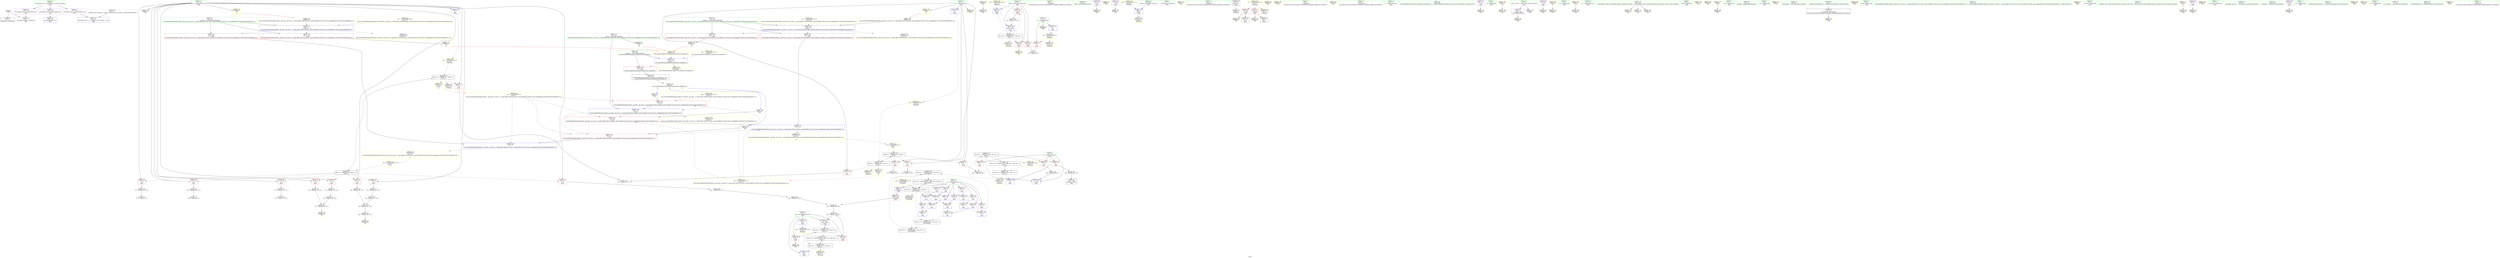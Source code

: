digraph "SVFG" {
	label="SVFG";

	Node0x55e4162d6210 [shape=record,color=grey,label="{NodeID: 0\nNullPtr}"];
	Node0x55e4162d6210 -> Node0x55e4162ef840[style=solid];
	Node0x55e4162d6210 -> Node0x55e4162efff0[style=solid];
	Node0x55e41630b350 [shape=record,color=yellow,style=double,label="{NodeID: 263\nRETMU(8V_2)\npts\{14 \}\nFun[main]}"];
	Node0x55e4162f85a0 [shape=record,color=yellow,style=double,label="{NodeID: 180\nARet(210)\nCS[]}"];
	Node0x55e4162f85a0 -> Node0x55e4162f7360[style=solid];
	Node0x55e4162f0220 [shape=record,color=red,label="{NodeID: 97\n213\<--76\n\<--times\nmain\n}"];
	Node0x55e4162f0220 -> Node0x55e4162fb020[style=solid];
	Node0x55e4162ed8f0 [shape=record,color=green,label="{NodeID: 14\n93\<--1\n\<--dummyObj\nCan only get source location for instruction, argument, global var or function.}"];
	Node0x55e4162f33f0 [shape=record,color=yellow,style=double,label="{NodeID: 194\nFRet(263)\nFun[_ZSt4moveIRiEONSt16remove_referenceIT_E4typeEOS2_]|{<s0>18|<s1>19|<s2>20}}"];
	Node0x55e4162f33f0:s0 -> Node0x55e4162f8a20[style=solid,color=blue];
	Node0x55e4162f33f0:s1 -> Node0x55e4162f8ab0[style=solid,color=blue];
	Node0x55e4162f33f0:s2 -> Node0x55e4162f8b40[style=solid,color=blue];
	Node0x55e4162efdf0 [shape=record,color=blue,label="{NodeID: 111\n274\<--39\nllvm.global_ctors_0\<--\nGlob }"];
	Node0x55e4162ee6f0 [shape=record,color=green,label="{NodeID: 28\n65\<--66\nmain\<--main_field_insensitive\n}"];
	Node0x55e4162fb7a0 [shape=record,color=grey,label="{NodeID: 208\n145 = Binary(142, 144, )\n}"];
	Node0x55e4162fb7a0 -> Node0x55e4162fb4a0[style=solid];
	Node0x55e4162f5a30 [shape=record,color=blue,label="{NodeID: 125\n20\<--9\nans\<--\nmain\n}"];
	Node0x55e4162f5a30 -> Node0x55e416304130[style=dashed];
	Node0x55e4162ef3d0 [shape=record,color=green,label="{NodeID: 42\n230\<--231\n__b.addr\<--__b.addr_field_insensitive\n_ZSt4swapIiENSt9enable_ifIXsr6__and_ISt6__not_ISt15__is_tuple_likeIT_EESt21is_move_constructibleIS3_ESt18is_move_assignableIS3_EEE5valueEvE4typeERS3_SC_\n}"];
	Node0x55e4162ef3d0 -> Node0x55e4162f0560[style=solid];
	Node0x55e4162ef3d0 -> Node0x55e4162f0630[style=solid];
	Node0x55e4162ef3d0 -> Node0x55e4162f5f10[style=solid];
	Node0x55e4162fcca0 [shape=record,color=grey,label="{NodeID: 222\n163 = cmp(162, 93, )\n}"];
	Node0x55e4162f6590 [shape=record,color=yellow,style=double,label="{NodeID: 139\nAPARM(81)\nCS[]}"];
	Node0x55e4162f1010 [shape=record,color=purple,label="{NodeID: 56\n156\<--15\n\<--a\nmain\n}"];
	Node0x55e4162f1010 -> Node0x55e4162f53b0[style=solid];
	Node0x55e416307330 [shape=record,color=black,label="{NodeID: 236\nMR_14V_2 = PHI(MR_14V_3, MR_14V_1, )\npts\{73 \}\n}"];
	Node0x55e416307330 -> Node0x55e4162f5b00[style=dashed];
	Node0x55e416307330 -> Node0x55e416303730[style=dashed];
	Node0x55e416307330 -> Node0x55e41630b5f0[style=dashed];
	Node0x55e4162f70f0 [shape=record,color=yellow,style=double,label="{NodeID: 153\nAPARM(7)\nCS[]}"];
	Node0x55e4162f1b70 [shape=record,color=purple,label="{NodeID: 70\n117\<--36\n\<--.str.5\nmain\n}"];
	Node0x55e4162f1b70 -> Node0x55e4162f7c50[style=solid];
	Node0x55e416309d20 [shape=record,color=yellow,style=double,label="{NodeID: 250\n12V_1 = ENCHI(MR_12V_0)\npts\{69 \}\nFun[main]}"];
	Node0x55e416309d20 -> Node0x55e4162f5140[style=dashed];
	Node0x55e4162f7c50 [shape=record,color=yellow,style=double,label="{NodeID: 167\nAPARM(117)\nCS[]}"];
	Node0x55e4162f2760 [shape=record,color=red,label="{NodeID: 84\n150\<--13\n\<--m\nmain\n}"];
	Node0x55e4162f2760 -> Node0x55e4162fc0a0[style=solid];
	Node0x55e4162d7de0 [shape=record,color=green,label="{NodeID: 1\n7\<--1\n__dso_handle\<--dummyObj\nGlob }"];
	Node0x55e41630b430 [shape=record,color=yellow,style=double,label="{NodeID: 264\nRETMU(10V_2)\npts\{21 \}\nFun[main]}"];
	Node0x55e4162f8630 [shape=record,color=yellow,style=double,label="{NodeID: 181\nARet(211)\nCS[]}"];
	Node0x55e4162f02f0 [shape=record,color=red,label="{NodeID: 98\n199\<--198\n\<--arrayidx\nmain\n}"];
	Node0x55e4162f02f0 -> Node0x55e4162f3b90[style=solid];
	Node0x55e4162ed9f0 [shape=record,color=green,label="{NodeID: 15\n124\<--1\n\<--dummyObj\nCan only get source location for instruction, argument, global var or function.}"];
	Node0x55e4162f3950 [shape=record,color=yellow,style=double,label="{NodeID: 195\nFRet(67)\nFun[main]}"];
	Node0x55e4162efef0 [shape=record,color=blue,label="{NodeID: 112\n275\<--40\nllvm.global_ctors_1\<--_GLOBAL__sub_I_t3cmax_1_1.cpp\nGlob }"];
	Node0x55e4162ee7f0 [shape=record,color=green,label="{NodeID: 29\n68\<--69\nretval\<--retval_field_insensitive\nmain\n}"];
	Node0x55e4162ee7f0 -> Node0x55e4162f5140[style=solid];
	Node0x55e4162fb920 [shape=record,color=grey,label="{NodeID: 209\n142 = Binary(141, 126, )\n}"];
	Node0x55e4162fb920 -> Node0x55e4162fb7a0[style=solid];
	Node0x55e4162f5b00 [shape=record,color=blue,label="{NodeID: 126\n72\<--9\nj\<--\nmain\n}"];
	Node0x55e4162f5b00 -> Node0x55e416304630[style=dashed];
	Node0x55e4162ef4a0 [shape=record,color=green,label="{NodeID: 43\n232\<--233\n__tmp\<--__tmp_field_insensitive\n_ZSt4swapIiENSt9enable_ifIXsr6__and_ISt6__not_ISt15__is_tuple_likeIT_EESt21is_move_constructibleIS3_ESt18is_move_assignableIS3_EEE5valueEvE4typeERS3_SC_\n}"];
	Node0x55e4162ef4a0 -> Node0x55e4162f5fe0[style=solid];
	Node0x55e4162ef4a0 -> Node0x55e4162f8200[style=solid];
	Node0x55e416303230 [shape=record,color=black,label="{NodeID: 223\nMR_10V_3 = PHI(MR_10V_5, MR_10V_2, MR_10V_2, )\npts\{21 \}\n}"];
	Node0x55e416303230 -> Node0x55e416306e30[style=dashed];
	Node0x55e4162f6660 [shape=record,color=yellow,style=double,label="{NodeID: 140\nAPARM(79)\nCS[]}"];
	Node0x55e4162f10e0 [shape=record,color=purple,label="{NodeID: 57\n158\<--15\n\<--a\nmain\n}"];
	Node0x55e4162f10e0 -> Node0x55e4162f5480[style=solid];
	Node0x55e416307830 [shape=record,color=black,label="{NodeID: 237\nMR_16V_3 = PHI(MR_16V_4, MR_16V_2, )\npts\{77 \}\n}"];
	Node0x55e416307830 -> Node0x55e4162f3050[style=dashed];
	Node0x55e416307830 -> Node0x55e4162f0150[style=dashed];
	Node0x55e416307830 -> Node0x55e4162f0220[style=dashed];
	Node0x55e416307830 -> Node0x55e4162f5d70[style=dashed];
	Node0x55e416307830 -> Node0x55e41630b6d0[style=dashed];
	Node0x55e4162f71c0 [shape=record,color=yellow,style=double,label="{NodeID: 154\nAPARM(33)\nCS[]}"];
	Node0x55e4162f1c40 [shape=record,color=purple,label="{NodeID: 71\n274\<--38\nllvm.global_ctors_0\<--llvm.global_ctors\nGlob }"];
	Node0x55e4162f1c40 -> Node0x55e4162efdf0[style=solid];
	Node0x55e416309e00 [shape=record,color=yellow,style=double,label="{NodeID: 251\n14V_1 = ENCHI(MR_14V_0)\npts\{73 \}\nFun[main]}"];
	Node0x55e416309e00 -> Node0x55e416307330[style=dashed];
	Node0x55e4162f7d20 [shape=record,color=yellow,style=double,label="{NodeID: 168\nAPARM(33)\nCS[]}"];
	Node0x55e4162f2830 [shape=record,color=red,label="{NodeID: 85\n161\<--13\n\<--m\nmain\n}"];
	Node0x55e4162f2830 -> Node0x55e4162fbf20[style=solid];
	Node0x55e4162d67e0 [shape=record,color=green,label="{NodeID: 2\n9\<--1\n\<--dummyObj\nCan only get source location for instruction, argument, global var or function.}"];
	Node0x55e41630b510 [shape=record,color=yellow,style=double,label="{NodeID: 265\nRETMU(12V_2)\npts\{69 \}\nFun[main]}"];
	Node0x55e4162f86c0 [shape=record,color=yellow,style=double,label="{NodeID: 182\nARet(100)\nCS[]}"];
	Node0x55e4162f03c0 [shape=record,color=red,label="{NodeID: 99\n236\<--228\n\<--__a.addr\n_ZSt4swapIiENSt9enable_ifIXsr6__and_ISt6__not_ISt15__is_tuple_likeIT_EESt21is_move_constructibleIS3_ESt18is_move_assignableIS3_EEE5valueEvE4typeERS3_SC_\n}"];
	Node0x55e4162f03c0 -> Node0x55e4162f8060[style=solid];
	Node0x55e4162edaf0 [shape=record,color=green,label="{NodeID: 16\n126\<--1\n\<--dummyObj\nCan only get source location for instruction, argument, global var or function.}"];
	Node0x55e4162f3a10 [shape=record,color=grey,label="{NodeID: 196\n202 = Binary(201, 200, )\n}"];
	Node0x55e4162f3a10 -> Node0x55e4162f5bd0[style=solid];
	Node0x55e4162efff0 [shape=record,color=blue, style = dotted,label="{NodeID: 113\n276\<--3\nllvm.global_ctors_2\<--dummyVal\nGlob }"];
	Node0x55e4162ee8c0 [shape=record,color=green,label="{NodeID: 30\n70\<--71\ni\<--i_field_insensitive\nmain\n}"];
	Node0x55e4162fbaa0 [shape=record,color=grey,label="{NodeID: 210\n125 = Binary(123, 126, )\n}"];
	Node0x55e4162fbaa0 -> Node0x55e4162fad20[style=solid];
	Node0x55e4162f5bd0 [shape=record,color=blue,label="{NodeID: 127\n20\<--202\nans\<--add44\nmain\n}"];
	Node0x55e4162f5bd0 -> Node0x55e416304130[style=dashed];
	Node0x55e4162ef570 [shape=record,color=green,label="{NodeID: 44\n238\<--239\n_ZSt4moveIRiEONSt16remove_referenceIT_E4typeEOS2_\<--_ZSt4moveIRiEONSt16remove_referenceIT_E4typeEOS2__field_insensitive\n}"];
	Node0x55e416303730 [shape=record,color=black,label="{NodeID: 224\nMR_14V_3 = PHI(MR_14V_5, MR_14V_2, MR_14V_2, )\npts\{73 \}\n}"];
	Node0x55e416303730 -> Node0x55e416307330[style=dashed];
	Node0x55e4162f6730 [shape=record,color=yellow,style=double,label="{NodeID: 141\nAPARM(86)\nCS[]}"];
	Node0x55e4162f11b0 [shape=record,color=purple,label="{NodeID: 58\n165\<--15\n\<--a\nmain\n}"];
	Node0x55e4162f11b0 -> Node0x55e4162f5550[style=solid];
	Node0x55e416307d30 [shape=record,color=black,label="{NodeID: 238\nMR_18V_2 = PHI(MR_18V_3, MR_18V_1, )\npts\{190000 \}\n}"];
	Node0x55e416307d30 -> Node0x55e4162f52e0[style=dashed];
	Node0x55e416307d30 -> Node0x55e4162f5550[style=dashed];
	Node0x55e416307d30 -> Node0x55e4162f57c0[style=dashed];
	Node0x55e416307d30 -> Node0x55e416303c30[style=dashed];
	Node0x55e416307d30 -> Node0x55e416305f30[style=dashed];
	Node0x55e416307d30 -> Node0x55e41630b7b0[style=dashed];
	Node0x55e4162f7290 [shape=record,color=yellow,style=double,label="{NodeID: 155\nAPARM(209)\nCS[]}"];
	Node0x55e4162f1d40 [shape=record,color=purple,label="{NodeID: 72\n275\<--38\nllvm.global_ctors_1\<--llvm.global_ctors\nGlob }"];
	Node0x55e4162f1d40 -> Node0x55e4162efef0[style=solid];
	Node0x55e416309ee0 [shape=record,color=yellow,style=double,label="{NodeID: 252\n16V_1 = ENCHI(MR_16V_0)\npts\{77 \}\nFun[main]}"];
	Node0x55e416309ee0 -> Node0x55e4162f5210[style=dashed];
	Node0x55e4162f7df0 [shape=record,color=yellow,style=double,label="{NodeID: 169\nAPARM(129)\nCS[]}"];
	Node0x55e4162f2900 [shape=record,color=red,label="{NodeID: 86\n172\<--13\n\<--m\nmain\n}"];
	Node0x55e4162f2900 -> Node0x55e4162fb620[style=solid];
	Node0x55e4162eca10 [shape=record,color=green,label="{NodeID: 3\n22\<--1\n.str\<--dummyObj\nGlob }"];
	Node0x55e41630b5f0 [shape=record,color=yellow,style=double,label="{NodeID: 266\nRETMU(14V_2)\npts\{73 \}\nFun[main]}"];
	Node0x55e4162f8750 [shape=record,color=yellow,style=double,label="{NodeID: 183\nARet(110)\nCS[]}"];
	Node0x55e4162f8750 -> Node0x55e4162f79e0[style=solid];
	Node0x55e4162f0490 [shape=record,color=red,label="{NodeID: 100\n245\<--228\n\<--__a.addr\n_ZSt4swapIiENSt9enable_ifIXsr6__and_ISt6__not_ISt15__is_tuple_likeIT_EESt21is_move_constructibleIS3_ESt18is_move_assignableIS3_EEE5valueEvE4typeERS3_SC_\n}"];
	Node0x55e4162f0490 -> Node0x55e4162f60b0[style=solid];
	Node0x55e4162edbf0 [shape=record,color=green,label="{NodeID: 17\n4\<--6\n_ZStL8__ioinit\<--_ZStL8__ioinit_field_insensitive\nGlob }"];
	Node0x55e4162edbf0 -> Node0x55e4162f0e70[style=solid];
	Node0x55e4162edbf0 -> Node0x55e4162f6e80[style=solid];
	Node0x55e4162f3b90 [shape=record,color=grey,label="{NodeID: 197\n200 = Binary(194, 199, )\n}"];
	Node0x55e4162f3b90 -> Node0x55e4162f3a10[style=solid];
	Node0x55e4162f5140 [shape=record,color=blue,label="{NodeID: 114\n68\<--9\nretval\<--\nmain\n}"];
	Node0x55e4162f5140 -> Node0x55e41630b510[style=dashed];
	Node0x55e4162ee990 [shape=record,color=green,label="{NodeID: 31\n72\<--73\nj\<--j_field_insensitive\nmain\n}"];
	Node0x55e4162ee990 -> Node0x55e4162f2de0[style=solid];
	Node0x55e4162ee990 -> Node0x55e4162f2eb0[style=solid];
	Node0x55e4162ee990 -> Node0x55e4162f2f80[style=solid];
	Node0x55e4162ee990 -> Node0x55e4162f5b00[style=solid];
	Node0x55e4162ee990 -> Node0x55e4162f5ca0[style=solid];
	Node0x55e4162fbc20 [shape=record,color=grey,label="{NodeID: 211\n123 = Binary(122, 124, )\n}"];
	Node0x55e4162fbc20 -> Node0x55e4162fbaa0[style=solid];
	Node0x55e4162f5ca0 [shape=record,color=blue,label="{NodeID: 128\n72\<--206\nj\<--inc\nmain\n}"];
	Node0x55e4162f5ca0 -> Node0x55e416304630[style=dashed];
	Node0x55e4162ef670 [shape=record,color=green,label="{NodeID: 45\n265\<--266\n__t.addr\<--__t.addr_field_insensitive\n_ZSt4moveIRiEONSt16remove_referenceIT_E4typeEOS2_\n}"];
	Node0x55e4162ef670 -> Node0x55e4162ef950[style=solid];
	Node0x55e4162ef670 -> Node0x55e4162f6250[style=solid];
	Node0x55e416303c30 [shape=record,color=black,label="{NodeID: 225\nMR_18V_3 = PHI(MR_18V_7, MR_18V_2, MR_18V_2, )\npts\{190000 \}\n}"];
	Node0x55e416303c30 -> Node0x55e416307d30[style=dashed];
	Node0x55e4162f6800 [shape=record,color=yellow,style=double,label="{NodeID: 142\nAPARM(87)\nCS[]}"];
	Node0x55e4162f1280 [shape=record,color=purple,label="{NodeID: 59\n167\<--15\n\<--a\nmain\n}"];
	Node0x55e4162f1280 -> Node0x55e4162f5620[style=solid];
	Node0x55e41610a5c0 [shape=record,color=yellow,style=double,label="{NodeID: 239\n6V_1 = ENCHI(MR_6V_0)\npts\{12 \}\nFun[_ZSt4swapIiENSt9enable_ifIXsr6__and_ISt6__not_ISt15__is_tuple_likeIT_EESt21is_move_constructibleIS3_ESt18is_move_assignableIS3_EEE5valueEvE4typeERS3_SC_]}"];
	Node0x55e41610a5c0 -> Node0x55e4162f0700[style=dashed];
	Node0x55e41610a5c0 -> Node0x55e4162f07d0[style=dashed];
	Node0x55e41610a5c0 -> Node0x55e4162f60b0[style=dashed];
	Node0x55e4162f7360 [shape=record,color=yellow,style=double,label="{NodeID: 156\nAPARM(210)\nCS[]}"];
	Node0x55e4162f1e40 [shape=record,color=purple,label="{NodeID: 73\n276\<--38\nllvm.global_ctors_2\<--llvm.global_ctors\nGlob }"];
	Node0x55e4162f1e40 -> Node0x55e4162efff0[style=solid];
	Node0x55e416309fc0 [shape=record,color=yellow,style=double,label="{NodeID: 253\n18V_1 = ENCHI(MR_18V_0)\npts\{190000 \}\nFun[main]}"];
	Node0x55e416309fc0 -> Node0x55e416307d30[style=dashed];
	Node0x55e4162f7ec0 [shape=record,color=yellow,style=double,label="{NodeID: 170\nAPARM(130)\nCS[]}"];
	Node0x55e4162f29d0 [shape=record,color=red,label="{NodeID: 87\n192\<--13\n\<--m\nmain\n}"];
	Node0x55e4162f29d0 -> Node0x55e4162f4010[style=solid];
	Node0x55e4162ecaa0 [shape=record,color=green,label="{NodeID: 4\n24\<--1\n.str.1\<--dummyObj\nGlob }"];
	Node0x55e41630b6d0 [shape=record,color=yellow,style=double,label="{NodeID: 267\nRETMU(16V_3)\npts\{77 \}\nFun[main]}"];
	Node0x55e4162f87e0 [shape=record,color=yellow,style=double,label="{NodeID: 184\nARet(114)\nCS[]}"];
	Node0x55e4162f87e0 -> Node0x55e4162f7b80[style=solid];
	Node0x55e4162f0560 [shape=record,color=red,label="{NodeID: 101\n242\<--230\n\<--__b.addr\n_ZSt4swapIiENSt9enable_ifIXsr6__and_ISt6__not_ISt15__is_tuple_likeIT_EESt21is_move_constructibleIS3_ESt18is_move_assignableIS3_EEE5valueEvE4typeERS3_SC_\n}"];
	Node0x55e4162f0560 -> Node0x55e4162f8130[style=solid];
	Node0x55e4162edcf0 [shape=record,color=green,label="{NodeID: 18\n8\<--10\nt\<--t_field_insensitive\nGlob }"];
	Node0x55e4162edcf0 -> Node0x55e4162f1f40[style=solid];
	Node0x55e4162edcf0 -> Node0x55e4162efa20[style=solid];
	Node0x55e4162edcf0 -> Node0x55e4162f63f0[style=solid];
	Node0x55e4162f3d10 [shape=record,color=grey,label="{NodeID: 198\n206 = Binary(205, 93, )\n}"];
	Node0x55e4162f3d10 -> Node0x55e4162f5ca0[style=solid];
	Node0x55e4162f5210 [shape=record,color=blue,label="{NodeID: 115\n76\<--93\ntimes\<--\nmain\n}"];
	Node0x55e4162f5210 -> Node0x55e416307830[style=dashed];
	Node0x55e4162eea60 [shape=record,color=green,label="{NodeID: 32\n74\<--75\nk\<--k_field_insensitive\nmain\n}"];
	Node0x55e4162fbda0 [shape=record,color=grey,label="{NodeID: 212\n141 = Binary(140, 124, )\n}"];
	Node0x55e4162fbda0 -> Node0x55e4162fb920[style=solid];
	Node0x55e4162f5d70 [shape=record,color=blue,label="{NodeID: 129\n76\<--214\ntimes\<--inc48\nmain\n}"];
	Node0x55e4162f5d70 -> Node0x55e416307830[style=dashed];
	Node0x55e4162ef740 [shape=record,color=green,label="{NodeID: 46\n40\<--270\n_GLOBAL__sub_I_t3cmax_1_1.cpp\<--_GLOBAL__sub_I_t3cmax_1_1.cpp_field_insensitive\n}"];
	Node0x55e4162ef740 -> Node0x55e4162efef0[style=solid];
	Node0x55e416304130 [shape=record,color=black,label="{NodeID: 226\nMR_10V_5 = PHI(MR_10V_6, MR_10V_4, )\npts\{21 \}\n}"];
	Node0x55e416304130 -> Node0x55e4162f2aa0[style=dashed];
	Node0x55e416304130 -> Node0x55e4162f2b70[style=dashed];
	Node0x55e416304130 -> Node0x55e4162f5bd0[style=dashed];
	Node0x55e416304130 -> Node0x55e416303230[style=dashed];
	Node0x55e4162f68d0 [shape=record,color=yellow,style=double,label="{NodeID: 143\nAPARM(85)\nCS[]}"];
	Node0x55e4162f1350 [shape=record,color=purple,label="{NodeID: 60\n169\<--15\n\<--a\nmain\n}"];
	Node0x55e4162f1350 -> Node0x55e4162f56f0[style=solid];
	Node0x55e4161957a0 [shape=record,color=yellow,style=double,label="{NodeID: 240\n8V_1 = ENCHI(MR_8V_0)\npts\{14 \}\nFun[_ZSt4swapIiENSt9enable_ifIXsr6__and_ISt6__not_ISt15__is_tuple_likeIT_EESt21is_move_constructibleIS3_ESt18is_move_assignableIS3_EEE5valueEvE4typeERS3_SC_]}"];
	Node0x55e4161957a0 -> Node0x55e4162f0700[style=dashed];
	Node0x55e4161957a0 -> Node0x55e4162f07d0[style=dashed];
	Node0x55e4161957a0 -> Node0x55e4162f08a0[style=dashed];
	Node0x55e4161957a0 -> Node0x55e4162f6180[style=dashed];
	Node0x55e4162f7430 [shape=record,color=yellow,style=double,label="{NodeID: 157\nAPARM(132)\nCS[]}"];
	Node0x55e4162f1f40 [shape=record,color=red,label="{NodeID: 74\n96\<--8\n\<--t\nmain\n}"];
	Node0x55e4162f1f40 -> Node0x55e4162fc520[style=solid];
	Node0x55e41630a0a0 [shape=record,color=yellow,style=double,label="{NodeID: 254\nRETMU(6V_2)\npts\{12 \}\nFun[_ZSt4swapIiENSt9enable_ifIXsr6__and_ISt6__not_ISt15__is_tuple_likeIT_EESt21is_move_constructibleIS3_ESt18is_move_assignableIS3_EEE5valueEvE4typeERS3_SC_]|{<s0>8}}"];
	Node0x55e41630a0a0:s0 -> Node0x55e41630bad0[style=dashed,color=blue];
	Node0x55e4162f7f90 [shape=record,color=yellow,style=double,label="{NodeID: 171\nAPARM(132)\nCS[]}"];
	Node0x55e4162f2aa0 [shape=record,color=red,label="{NodeID: 88\n201\<--20\n\<--ans\nmain\n}"];
	Node0x55e4162f2aa0 -> Node0x55e4162f3a10[style=solid];
	Node0x55e4162ed300 [shape=record,color=green,label="{NodeID: 5\n26\<--1\nstdin\<--dummyObj\nGlob }"];
	Node0x55e41630b7b0 [shape=record,color=yellow,style=double,label="{NodeID: 268\nRETMU(18V_2)\npts\{190000 \}\nFun[main]}"];
	Node0x55e4162f8870 [shape=record,color=yellow,style=double,label="{NodeID: 185\nARet(118)\nCS[]}"];
	Node0x55e4162f0630 [shape=record,color=red,label="{NodeID: 102\n249\<--230\n\<--__b.addr\n_ZSt4swapIiENSt9enable_ifIXsr6__and_ISt6__not_ISt15__is_tuple_likeIT_EESt21is_move_constructibleIS3_ESt18is_move_assignableIS3_EEE5valueEvE4typeERS3_SC_\n}"];
	Node0x55e4162f0630 -> Node0x55e4162f6180[style=solid];
	Node0x55e4162eddf0 [shape=record,color=green,label="{NodeID: 19\n11\<--12\nn\<--n_field_insensitive\nGlob }"];
	Node0x55e4162eddf0 -> Node0x55e4162f2010[style=solid];
	Node0x55e4162eddf0 -> Node0x55e4162f20e0[style=solid];
	Node0x55e4162eddf0 -> Node0x55e4162f21b0[style=solid];
	Node0x55e4162eddf0 -> Node0x55e4162f2280[style=solid];
	Node0x55e4162eddf0 -> Node0x55e4162efaf0[style=solid];
	Node0x55e4162eddf0 -> Node0x55e4162f6a70[style=solid];
	Node0x55e4162eddf0 -> Node0x55e4162f76a0[style=solid];
	Node0x55e4162f3e90 [shape=record,color=grey,label="{NodeID: 199\n194 = Binary(193, 126, )\n}"];
	Node0x55e4162f3e90 -> Node0x55e4162f3b90[style=solid];
	Node0x55e4162f52e0 [shape=record,color=blue,label="{NodeID: 116\n154\<--9\n\<--\nmain\n}"];
	Node0x55e4162f52e0 -> Node0x55e4162f53b0[style=dashed];
	Node0x55e4162eeb30 [shape=record,color=green,label="{NodeID: 33\n76\<--77\ntimes\<--times_field_insensitive\nmain\n}"];
	Node0x55e4162eeb30 -> Node0x55e4162f3050[style=solid];
	Node0x55e4162eeb30 -> Node0x55e4162f0150[style=solid];
	Node0x55e4162eeb30 -> Node0x55e4162f0220[style=solid];
	Node0x55e4162eeb30 -> Node0x55e4162f5210[style=solid];
	Node0x55e4162eeb30 -> Node0x55e4162f5d70[style=solid];
	Node0x55e4162fbf20 [shape=record,color=grey,label="{NodeID: 213\n162 = Binary(161, 124, )\n}"];
	Node0x55e4162fbf20 -> Node0x55e4162fcca0[style=solid];
	Node0x55e4162f5e40 [shape=record,color=blue,label="{NodeID: 130\n228\<--226\n__a.addr\<--__a\n_ZSt4swapIiENSt9enable_ifIXsr6__and_ISt6__not_ISt15__is_tuple_likeIT_EESt21is_move_constructibleIS3_ESt18is_move_assignableIS3_EEE5valueEvE4typeERS3_SC_\n}"];
	Node0x55e4162f5e40 -> Node0x55e4162f03c0[style=dashed];
	Node0x55e4162f5e40 -> Node0x55e4162f0490[style=dashed];
	Node0x55e4162f5e40 -> Node0x55e41630aca0[style=dashed];
	Node0x55e4162ef840 [shape=record,color=black,label="{NodeID: 47\n2\<--3\ndummyVal\<--dummyVal\n}"];
	Node0x55e416304630 [shape=record,color=black,label="{NodeID: 227\nMR_14V_5 = PHI(MR_14V_6, MR_14V_4, )\npts\{73 \}\n}"];
	Node0x55e416304630 -> Node0x55e4162f2de0[style=dashed];
	Node0x55e416304630 -> Node0x55e4162f2eb0[style=dashed];
	Node0x55e416304630 -> Node0x55e4162f2f80[style=dashed];
	Node0x55e416304630 -> Node0x55e4162f5ca0[style=dashed];
	Node0x55e416304630 -> Node0x55e416303730[style=dashed];
	Node0x55e4162f69a0 [shape=record,color=yellow,style=double,label="{NodeID: 144\nAPARM(32)\nCS[]}"];
	Node0x55e4162f1420 [shape=record,color=purple,label="{NodeID: 61\n176\<--15\n\<--a\nmain\n}"];
	Node0x55e4162f1420 -> Node0x55e4162f57c0[style=solid];
	Node0x55e416308cd0 [shape=record,color=yellow,style=double,label="{NodeID: 241\n22V_1 = ENCHI(MR_22V_0)\npts\{229 \}\nFun[_ZSt4swapIiENSt9enable_ifIXsr6__and_ISt6__not_ISt15__is_tuple_likeIT_EESt21is_move_constructibleIS3_ESt18is_move_assignableIS3_EEE5valueEvE4typeERS3_SC_]}"];
	Node0x55e416308cd0 -> Node0x55e4162f5e40[style=dashed];
	Node0x55e4162f7500 [shape=record,color=yellow,style=double,label="{NodeID: 158\nAPARM(99)\nCS[]}"];
	Node0x55e4162f2010 [shape=record,color=red,label="{NodeID: 75\n101\<--11\n\<--n\nmain\n}"];
	Node0x55e4162f2010 -> Node0x55e4162fc6a0[style=solid];
	Node0x55e41630abc0 [shape=record,color=yellow,style=double,label="{NodeID: 255\nRETMU(8V_2)\npts\{14 \}\nFun[_ZSt4swapIiENSt9enable_ifIXsr6__and_ISt6__not_ISt15__is_tuple_likeIT_EESt21is_move_constructibleIS3_ESt18is_move_assignableIS3_EEE5valueEvE4typeERS3_SC_]|{<s0>8}}"];
	Node0x55e41630abc0:s0 -> Node0x55e41630bc30[style=dashed,color=blue];
	Node0x55e4162f8060 [shape=record,color=yellow,style=double,label="{NodeID: 172\nAPARM(236)\nCS[]|{<s0>18}}"];
	Node0x55e4162f8060:s0 -> Node0x55e4162f32a0[style=solid,color=red];
	Node0x55e4162f2b70 [shape=record,color=red,label="{NodeID: 89\n209\<--20\n\<--ans\nmain\n}"];
	Node0x55e4162f2b70 -> Node0x55e4162f7290[style=solid];
	Node0x55e4162ed390 [shape=record,color=green,label="{NodeID: 6\n27\<--1\n.str.2\<--dummyObj\nGlob }"];
	Node0x55e41630b890 [shape=record,color=yellow,style=double,label="{NodeID: 269\nCSMU(6V_2)\npts\{12 \}\nCS[]|{<s0>8}}"];
	Node0x55e41630b890:s0 -> Node0x55e41610a5c0[style=dashed,color=red];
	Node0x55e4162f8900 [shape=record,color=yellow,style=double,label="{NodeID: 186\nARet(130)\nCS[]}"];
	Node0x55e4162f8900 -> Node0x55e4162f7ec0[style=solid];
	Node0x55e4162f0700 [shape=record,color=red,label="{NodeID: 103\n240\<--237\n\<--call\n_ZSt4swapIiENSt9enable_ifIXsr6__and_ISt6__not_ISt15__is_tuple_likeIT_EESt21is_move_constructibleIS3_ESt18is_move_assignableIS3_EEE5valueEvE4typeERS3_SC_\n}"];
	Node0x55e4162f0700 -> Node0x55e4162f5fe0[style=solid];
	Node0x55e4162edef0 [shape=record,color=green,label="{NodeID: 20\n13\<--14\nm\<--m_field_insensitive\nGlob }"];
	Node0x55e4162edef0 -> Node0x55e4162f2350[style=solid];
	Node0x55e4162edef0 -> Node0x55e4162f2420[style=solid];
	Node0x55e4162edef0 -> Node0x55e4162f24f0[style=solid];
	Node0x55e4162edef0 -> Node0x55e4162f25c0[style=solid];
	Node0x55e4162edef0 -> Node0x55e4162f2690[style=solid];
	Node0x55e4162edef0 -> Node0x55e4162f2760[style=solid];
	Node0x55e4162edef0 -> Node0x55e4162f2830[style=solid];
	Node0x55e4162edef0 -> Node0x55e4162f2900[style=solid];
	Node0x55e4162edef0 -> Node0x55e4162f29d0[style=solid];
	Node0x55e4162edef0 -> Node0x55e4162efbf0[style=solid];
	Node0x55e4162edef0 -> Node0x55e4162f75d0[style=solid];
	Node0x55e4162edef0 -> Node0x55e4162f7770[style=solid];
	Node0x55e4162f4010 [shape=record,color=grey,label="{NodeID: 200\n193 = Binary(192, 124, )\n}"];
	Node0x55e4162f4010 -> Node0x55e4162f3e90[style=solid];
	Node0x55e4162f53b0 [shape=record,color=blue,label="{NodeID: 117\n156\<--9\n\<--\nmain\n}"];
	Node0x55e4162f53b0 -> Node0x55e4162f5480[style=dashed];
	Node0x55e4162eec00 [shape=record,color=green,label="{NodeID: 34\n83\<--84\nfreopen\<--freopen_field_insensitive\n}"];
	Node0x55e4162fc0a0 [shape=record,color=grey,label="{NodeID: 214\n151 = Binary(150, 124, )\n}"];
	Node0x55e4162fc0a0 -> Node0x55e4162fcb20[style=solid];
	Node0x55e4162f5f10 [shape=record,color=blue,label="{NodeID: 131\n230\<--227\n__b.addr\<--__b\n_ZSt4swapIiENSt9enable_ifIXsr6__and_ISt6__not_ISt15__is_tuple_likeIT_EESt21is_move_constructibleIS3_ESt18is_move_assignableIS3_EEE5valueEvE4typeERS3_SC_\n}"];
	Node0x55e4162f5f10 -> Node0x55e4162f0560[style=dashed];
	Node0x55e4162f5f10 -> Node0x55e4162f0630[style=dashed];
	Node0x55e4162f5f10 -> Node0x55e41630adb0[style=dashed];
	Node0x55e4162f0960 [shape=record,color=black,label="{NodeID: 48\n67\<--9\nmain_ret\<--\nmain\n}"];
	Node0x55e4162f0960 -> Node0x55e4162f3950[style=solid];
	Node0x55e416304b30 [shape=record,color=black,label="{NodeID: 228\nMR_18V_7 = PHI(MR_18V_11, MR_18V_6, )\npts\{190000 \}\n}"];
	Node0x55e416304b30 -> Node0x55e4162f02f0[style=dashed];
	Node0x55e416304b30 -> Node0x55e416303c30[style=dashed];
	Node0x55e4162f6a70 [shape=record,color=yellow,style=double,label="{NodeID: 145\nAPARM(11)\nCS[]}"];
	Node0x55e4162f14f0 [shape=record,color=purple,label="{NodeID: 62\n178\<--15\n\<--a\nmain\n}"];
	Node0x55e4162f14f0 -> Node0x55e4162f5890[style=solid];
	Node0x55e416308db0 [shape=record,color=yellow,style=double,label="{NodeID: 242\n24V_1 = ENCHI(MR_24V_0)\npts\{231 \}\nFun[_ZSt4swapIiENSt9enable_ifIXsr6__and_ISt6__not_ISt15__is_tuple_likeIT_EESt21is_move_constructibleIS3_ESt18is_move_assignableIS3_EEE5valueEvE4typeERS3_SC_]}"];
	Node0x55e416308db0 -> Node0x55e4162f5f10[style=dashed];
	Node0x55e4162f75d0 [shape=record,color=yellow,style=double,label="{NodeID: 159\nAPARM(13)\nCS[]}"];
	Node0x55e4162f20e0 [shape=record,color=red,label="{NodeID: 76\n119\<--11\n\<--n\nmain\n}"];
	Node0x55e4162f20e0 -> Node0x55e4162fc220[style=solid];
	Node0x55e41630aca0 [shape=record,color=yellow,style=double,label="{NodeID: 256\nRETMU(22V_2)\npts\{229 \}\nFun[_ZSt4swapIiENSt9enable_ifIXsr6__and_ISt6__not_ISt15__is_tuple_likeIT_EESt21is_move_constructibleIS3_ESt18is_move_assignableIS3_EEE5valueEvE4typeERS3_SC_]}"];
	Node0x55e4162f8130 [shape=record,color=yellow,style=double,label="{NodeID: 173\nAPARM(242)\nCS[]|{<s0>19}}"];
	Node0x55e4162f8130:s0 -> Node0x55e4162f32a0[style=solid,color=red];
	Node0x55e4162f2c40 [shape=record,color=red,label="{NodeID: 90\n79\<--26\n\<--stdin\nmain\n}"];
	Node0x55e4162f2c40 -> Node0x55e4162f0b30[style=solid];
	Node0x55e4162f2c40 -> Node0x55e4162f6660[style=solid];
	Node0x55e4162ed420 [shape=record,color=green,label="{NodeID: 7\n29\<--1\n.str.3\<--dummyObj\nGlob }"];
	Node0x55e41630b9f0 [shape=record,color=yellow,style=double,label="{NodeID: 270\nCSMU(8V_2)\npts\{14 \}\nCS[]|{<s0>8}}"];
	Node0x55e41630b9f0:s0 -> Node0x55e4161957a0[style=dashed,color=red];
	Node0x55e4162f8990 [shape=record,color=yellow,style=double,label="{NodeID: 187\nARet(131)\nCS[]}"];
	Node0x55e4162f07d0 [shape=record,color=red,label="{NodeID: 104\n244\<--243\n\<--call1\n_ZSt4swapIiENSt9enable_ifIXsr6__and_ISt6__not_ISt15__is_tuple_likeIT_EESt21is_move_constructibleIS3_ESt18is_move_assignableIS3_EEE5valueEvE4typeERS3_SC_\n}"];
	Node0x55e4162f07d0 -> Node0x55e4162f60b0[style=solid];
	Node0x55e4162edff0 [shape=record,color=green,label="{NodeID: 21\n15\<--19\na\<--a_field_insensitive\nGlob }"];
	Node0x55e4162edff0 -> Node0x55e4162f0f40[style=solid];
	Node0x55e4162edff0 -> Node0x55e4162f1010[style=solid];
	Node0x55e4162edff0 -> Node0x55e4162f10e0[style=solid];
	Node0x55e4162edff0 -> Node0x55e4162f11b0[style=solid];
	Node0x55e4162edff0 -> Node0x55e4162f1280[style=solid];
	Node0x55e4162edff0 -> Node0x55e4162f1350[style=solid];
	Node0x55e4162edff0 -> Node0x55e4162f1420[style=solid];
	Node0x55e4162edff0 -> Node0x55e4162f14f0[style=solid];
	Node0x55e4162edff0 -> Node0x55e4162f15c0[style=solid];
	Node0x55e4162edff0 -> Node0x55e4162f1690[style=solid];
	Node0x55e4162fad20 [shape=record,color=grey,label="{NodeID: 201\n129 = Binary(125, 128, )\n}"];
	Node0x55e4162fad20 -> Node0x55e4162f7df0[style=solid];
	Node0x55e4162f5480 [shape=record,color=blue,label="{NodeID: 118\n158\<--9\n\<--\nmain\n}"];
	Node0x55e4162f5480 -> Node0x55e416304b30[style=dashed];
	Node0x55e4162eed00 [shape=record,color=green,label="{NodeID: 35\n90\<--91\n_ZNSirsERi\<--_ZNSirsERi_field_insensitive\n}"];
	Node0x55e4162fc220 [shape=record,color=grey,label="{NodeID: 215\n120 = cmp(119, 93, )\n}"];
	Node0x55e4162f5fe0 [shape=record,color=blue,label="{NodeID: 132\n232\<--240\n__tmp\<--\n_ZSt4swapIiENSt9enable_ifIXsr6__and_ISt6__not_ISt15__is_tuple_likeIT_EESt21is_move_constructibleIS3_ESt18is_move_assignableIS3_EEE5valueEvE4typeERS3_SC_\n}"];
	Node0x55e4162f5fe0 -> Node0x55e4162f07d0[style=dashed];
	Node0x55e4162f5fe0 -> Node0x55e4162f08a0[style=dashed];
	Node0x55e4162f5fe0 -> Node0x55e41630ae90[style=dashed];
	Node0x55e4162f0a30 [shape=record,color=black,label="{NodeID: 49\n51\<--52\n\<--_ZNSt8ios_base4InitD1Ev\nCan only get source location for instruction, argument, global var or function.}"];
	Node0x55e4162f0a30 -> Node0x55e4162f6f50[style=solid];
	Node0x55e416305030 [shape=record,color=black,label="{NodeID: 229\nMR_6V_4 = PHI(MR_6V_3, MR_6V_2, )\npts\{12 \}\n}"];
	Node0x55e416305030 -> Node0x55e4162f20e0[style=dashed];
	Node0x55e416305030 -> Node0x55e4162f21b0[style=dashed];
	Node0x55e416305030 -> Node0x55e4162f2280[style=dashed];
	Node0x55e416305030 -> Node0x55e416306430[style=dashed];
	Node0x55e4162f6b40 [shape=record,color=yellow,style=double,label="{NodeID: 146\nAPARM(33)\nCS[]}"];
	Node0x55e4162f15c0 [shape=record,color=purple,label="{NodeID: 63\n180\<--15\n\<--a\nmain\n}"];
	Node0x55e4162f15c0 -> Node0x55e4162f5960[style=solid];
	Node0x55e416308e90 [shape=record,color=yellow,style=double,label="{NodeID: 243\n26V_1 = ENCHI(MR_26V_0)\npts\{233 \}\nFun[_ZSt4swapIiENSt9enable_ifIXsr6__and_ISt6__not_ISt15__is_tuple_likeIT_EESt21is_move_constructibleIS3_ESt18is_move_assignableIS3_EEE5valueEvE4typeERS3_SC_]}"];
	Node0x55e416308e90 -> Node0x55e4162f0700[style=dashed];
	Node0x55e416308e90 -> Node0x55e4162f5fe0[style=dashed];
	Node0x55e4162f76a0 [shape=record,color=yellow,style=double,label="{NodeID: 160\nAPARM(11)\nCS[]|{<s0>8}}"];
	Node0x55e4162f76a0:s0 -> Node0x55e4162f8bd0[style=solid,color=red];
	Node0x55e4162f21b0 [shape=record,color=red,label="{NodeID: 77\n137\<--11\n\<--n\nmain\n}"];
	Node0x55e4162f21b0 -> Node0x55e4162fc3a0[style=solid];
	Node0x55e41630adb0 [shape=record,color=yellow,style=double,label="{NodeID: 257\nRETMU(24V_2)\npts\{231 \}\nFun[_ZSt4swapIiENSt9enable_ifIXsr6__and_ISt6__not_ISt15__is_tuple_likeIT_EESt21is_move_constructibleIS3_ESt18is_move_assignableIS3_EEE5valueEvE4typeERS3_SC_]}"];
	Node0x55e4162f8200 [shape=record,color=yellow,style=double,label="{NodeID: 174\nAPARM(232)\nCS[]|{<s0>20}}"];
	Node0x55e4162f8200:s0 -> Node0x55e4162f32a0[style=solid,color=red];
	Node0x55e4162f2d10 [shape=record,color=red,label="{NodeID: 91\n85\<--31\n\<--stdout\nmain\n}"];
	Node0x55e4162f2d10 -> Node0x55e4162f0c00[style=solid];
	Node0x55e4162f2d10 -> Node0x55e4162f68d0[style=solid];
	Node0x55e4162ed4b0 [shape=record,color=green,label="{NodeID: 8\n31\<--1\nstdout\<--dummyObj\nGlob }"];
	Node0x55e41630bad0 [shape=record,color=yellow,style=double,label="{NodeID: 271\n6V_3 = CSCHI(MR_6V_2)\npts\{12 \}\nCS[]}"];
	Node0x55e41630bad0 -> Node0x55e416305030[style=dashed];
	Node0x55e4162f8a20 [shape=record,color=yellow,style=double,label="{NodeID: 188\nARet(237)\nCS[]}"];
	Node0x55e4162f8a20 -> Node0x55e4162f0700[style=solid];
	Node0x55e4162f08a0 [shape=record,color=red,label="{NodeID: 105\n248\<--247\n\<--call2\n_ZSt4swapIiENSt9enable_ifIXsr6__and_ISt6__not_ISt15__is_tuple_likeIT_EESt21is_move_constructibleIS3_ESt18is_move_assignableIS3_EEE5valueEvE4typeERS3_SC_\n}"];
	Node0x55e4162f08a0 -> Node0x55e4162f6180[style=solid];
	Node0x55e4162ee0f0 [shape=record,color=green,label="{NodeID: 22\n20\<--21\nans\<--ans_field_insensitive\nGlob }"];
	Node0x55e4162ee0f0 -> Node0x55e4162f2aa0[style=solid];
	Node0x55e4162ee0f0 -> Node0x55e4162f2b70[style=solid];
	Node0x55e4162ee0f0 -> Node0x55e4162efcf0[style=solid];
	Node0x55e4162ee0f0 -> Node0x55e4162f5a30[style=solid];
	Node0x55e4162ee0f0 -> Node0x55e4162f5bd0[style=solid];
	Node0x55e4162faea0 [shape=record,color=grey,label="{NodeID: 202\n196 = Binary(195, 124, )\n}"];
	Node0x55e4162faea0 -> Node0x55e4162f0cd0[style=solid];
	Node0x55e4162f5550 [shape=record,color=blue,label="{NodeID: 119\n165\<--93\n\<--\nmain\n}"];
	Node0x55e4162f5550 -> Node0x55e4162f5620[style=dashed];
	Node0x55e4162eee00 [shape=record,color=green,label="{NodeID: 36\n106\<--107\n_ZSt4swapIiENSt9enable_ifIXsr6__and_ISt6__not_ISt15__is_tuple_likeIT_EESt21is_move_constructibleIS3_ESt18is_move_assignableIS3_EEE5valueEvE4typeERS3_SC_\<--_ZSt4swapIiENSt9enable_ifIXsr6__and_ISt6__not_ISt15__is_tuple_likeIT_EESt21is_move_constructibleIS3_ESt18is_move_assignableIS3_EEE5valueEvE4typeERS3_SC__field_insensitive\n}"];
	Node0x55e4162fc3a0 [shape=record,color=grey,label="{NodeID: 216\n138 = cmp(137, 126, )\n}"];
	Node0x55e4162f60b0 [shape=record,color=blue,label="{NodeID: 133\n245\<--244\n\<--\n_ZSt4swapIiENSt9enable_ifIXsr6__and_ISt6__not_ISt15__is_tuple_likeIT_EESt21is_move_constructibleIS3_ESt18is_move_assignableIS3_EEE5valueEvE4typeERS3_SC_\n}"];
	Node0x55e4162f60b0 -> Node0x55e4162f08a0[style=dashed];
	Node0x55e4162f60b0 -> Node0x55e41630a0a0[style=dashed];
	Node0x55e4162f0b30 [shape=record,color=black,label="{NodeID: 50\n82\<--79\ncall\<--\nmain\n}"];
	Node0x55e416305530 [shape=record,color=black,label="{NodeID: 230\nMR_8V_4 = PHI(MR_8V_3, MR_8V_2, )\npts\{14 \}\n}"];
	Node0x55e416305530 -> Node0x55e4162f2420[style=dashed];
	Node0x55e416305530 -> Node0x55e4162f24f0[style=dashed];
	Node0x55e416305530 -> Node0x55e4162f25c0[style=dashed];
	Node0x55e416305530 -> Node0x55e4162f2690[style=dashed];
	Node0x55e416305530 -> Node0x55e4162f2760[style=dashed];
	Node0x55e416305530 -> Node0x55e4162f2830[style=dashed];
	Node0x55e416305530 -> Node0x55e4162f2900[style=dashed];
	Node0x55e416305530 -> Node0x55e4162f29d0[style=dashed];
	Node0x55e416305530 -> Node0x55e416306930[style=dashed];
	Node0x55e4162f6c10 [shape=record,color=yellow,style=double,label="{NodeID: 147\nAPARM(146)\nCS[]}"];
	Node0x55e4162f1690 [shape=record,color=purple,label="{NodeID: 64\n198\<--15\narrayidx\<--a\nmain\n}"];
	Node0x55e4162f1690 -> Node0x55e4162f02f0[style=solid];
	Node0x55e416308f70 [shape=record,color=yellow,style=double,label="{NodeID: 244\n28V_1 = ENCHI(MR_28V_0)\npts\{266 \}\nFun[_ZSt4moveIRiEONSt16remove_referenceIT_E4typeEOS2_]}"];
	Node0x55e416308f70 -> Node0x55e4162f6250[style=dashed];
	Node0x55e4162f7770 [shape=record,color=yellow,style=double,label="{NodeID: 161\nAPARM(13)\nCS[]|{<s0>8}}"];
	Node0x55e4162f7770:s0 -> Node0x55e4162f3150[style=solid,color=red];
	Node0x55e4162f2280 [shape=record,color=red,label="{NodeID: 78\n189\<--11\n\<--n\nmain\n}"];
	Node0x55e4162f2280 -> Node0x55e4162fc820[style=solid];
	Node0x55e41630ae90 [shape=record,color=yellow,style=double,label="{NodeID: 258\nRETMU(26V_2)\npts\{233 \}\nFun[_ZSt4swapIiENSt9enable_ifIXsr6__and_ISt6__not_ISt15__is_tuple_likeIT_EESt21is_move_constructibleIS3_ESt18is_move_assignableIS3_EEE5valueEvE4typeERS3_SC_]}"];
	Node0x55e4162f82d0 [shape=record,color=yellow,style=double,label="{NodeID: 175\nARet(89)\nCS[]}"];
	Node0x55e4162f2de0 [shape=record,color=red,label="{NodeID: 92\n188\<--72\n\<--j\nmain\n}"];
	Node0x55e4162f2de0 -> Node0x55e4162fc820[style=solid];
	Node0x55e4162ed540 [shape=record,color=green,label="{NodeID: 9\n32\<--1\n_ZSt3cin\<--dummyObj\nGlob }"];
	Node0x55e41630bc30 [shape=record,color=yellow,style=double,label="{NodeID: 272\n8V_3 = CSCHI(MR_8V_2)\npts\{14 \}\nCS[]}"];
	Node0x55e41630bc30 -> Node0x55e416305530[style=dashed];
	Node0x55e4162f8ab0 [shape=record,color=yellow,style=double,label="{NodeID: 189\nARet(243)\nCS[]}"];
	Node0x55e4162f8ab0 -> Node0x55e4162f07d0[style=solid];
	Node0x55e4162ef950 [shape=record,color=red,label="{NodeID: 106\n268\<--265\n\<--__t.addr\n_ZSt4moveIRiEONSt16remove_referenceIT_E4typeEOS2_\n}"];
	Node0x55e4162ef950 -> Node0x55e4162f0da0[style=solid];
	Node0x55e4162ee1f0 [shape=record,color=green,label="{NodeID: 23\n38\<--42\nllvm.global_ctors\<--llvm.global_ctors_field_insensitive\nGlob }"];
	Node0x55e4162ee1f0 -> Node0x55e4162f1c40[style=solid];
	Node0x55e4162ee1f0 -> Node0x55e4162f1d40[style=solid];
	Node0x55e4162ee1f0 -> Node0x55e4162f1e40[style=solid];
	Node0x55e4162fb020 [shape=record,color=grey,label="{NodeID: 203\n214 = Binary(213, 93, )\n}"];
	Node0x55e4162fb020 -> Node0x55e4162f5d70[style=solid];
	Node0x55e4162f5620 [shape=record,color=blue,label="{NodeID: 120\n167\<--93\n\<--\nmain\n}"];
	Node0x55e4162f5620 -> Node0x55e4162f56f0[style=dashed];
	Node0x55e4162eef00 [shape=record,color=green,label="{NodeID: 37\n111\<--112\n_ZStlsISt11char_traitsIcEERSt13basic_ostreamIcT_ES5_PKc\<--_ZStlsISt11char_traitsIcEERSt13basic_ostreamIcT_ES5_PKc_field_insensitive\n}"];
	Node0x55e4162fc520 [shape=record,color=grey,label="{NodeID: 217\n97 = cmp(95, 96, )\n}"];
	Node0x55e4162f6180 [shape=record,color=blue,label="{NodeID: 134\n249\<--248\n\<--\n_ZSt4swapIiENSt9enable_ifIXsr6__and_ISt6__not_ISt15__is_tuple_likeIT_EESt21is_move_constructibleIS3_ESt18is_move_assignableIS3_EEE5valueEvE4typeERS3_SC_\n}"];
	Node0x55e4162f6180 -> Node0x55e41630abc0[style=dashed];
	Node0x55e4162f0c00 [shape=record,color=black,label="{NodeID: 51\n88\<--85\ncall1\<--\nmain\n}"];
	Node0x55e416305a30 [shape=record,color=black,label="{NodeID: 231\nMR_18V_11 = PHI(MR_18V_15, MR_18V_10, )\npts\{190000 \}\n}"];
	Node0x55e416305a30 -> Node0x55e416304b30[style=dashed];
	Node0x55e4162f6ce0 [shape=record,color=yellow,style=double,label="{NodeID: 148\nAPARM(147)\nCS[]}"];
	Node0x55e4162f1760 [shape=record,color=purple,label="{NodeID: 65\n80\<--22\n\<--.str\nmain\n}"];
	Node0x55e4162f1760 -> Node0x55e4162f64c0[style=solid];
	Node0x55e416309080 [shape=record,color=yellow,style=double,label="{NodeID: 245\n2V_1 = ENCHI(MR_2V_0)\npts\{1 \}\nFun[main]}"];
	Node0x55e416309080 -> Node0x55e4162f2c40[style=dashed];
	Node0x55e416309080 -> Node0x55e4162f2d10[style=dashed];
	Node0x55e416309080 -> Node0x55e41630b080[style=dashed];
	Node0x55e4162f7840 [shape=record,color=yellow,style=double,label="{NodeID: 162\nAPARM(33)\nCS[]}"];
	Node0x55e4162f2350 [shape=record,color=red,label="{NodeID: 79\n102\<--13\n\<--m\nmain\n}"];
	Node0x55e4162f2350 -> Node0x55e4162fc6a0[style=solid];
	Node0x55e41630af70 [shape=record,color=yellow,style=double,label="{NodeID: 259\nRETMU(28V_2)\npts\{266 \}\nFun[_ZSt4moveIRiEONSt16remove_referenceIT_E4typeEOS2_]}"];
	Node0x55e4162f8360 [shape=record,color=yellow,style=double,label="{NodeID: 176\nARet(99)\nCS[]}"];
	Node0x55e4162f8360 -> Node0x55e4162f7500[style=solid];
	Node0x55e4162f2eb0 [shape=record,color=red,label="{NodeID: 93\n195\<--72\n\<--j\nmain\n}"];
	Node0x55e4162f2eb0 -> Node0x55e4162faea0[style=solid];
	Node0x55e4162ed5d0 [shape=record,color=green,label="{NodeID: 10\n33\<--1\n_ZSt4cout\<--dummyObj\nGlob }"];
	Node0x55e4162f8b40 [shape=record,color=yellow,style=double,label="{NodeID: 190\nARet(247)\nCS[]}"];
	Node0x55e4162f8b40 -> Node0x55e4162f08a0[style=solid];
	Node0x55e4162efa20 [shape=record,color=blue,label="{NodeID: 107\n8\<--9\nt\<--\nGlob }"];
	Node0x55e4162efa20 -> Node0x55e416309190[style=dashed];
	Node0x55e4162ee2f0 [shape=record,color=green,label="{NodeID: 24\n43\<--44\n__cxx_global_var_init\<--__cxx_global_var_init_field_insensitive\n}"];
	Node0x55e4162fb1a0 [shape=record,color=grey,label="{NodeID: 204\n128 = Binary(127, 124, )\n}"];
	Node0x55e4162fb1a0 -> Node0x55e4162fad20[style=solid];
	Node0x55e4162f56f0 [shape=record,color=blue,label="{NodeID: 121\n169\<--9\n\<--\nmain\n}"];
	Node0x55e4162f56f0 -> Node0x55e416305a30[style=dashed];
	Node0x55e4162ef000 [shape=record,color=green,label="{NodeID: 38\n115\<--116\n_ZNSolsEi\<--_ZNSolsEi_field_insensitive\n}"];
	Node0x55e4162fc6a0 [shape=record,color=grey,label="{NodeID: 218\n103 = cmp(101, 102, )\n}"];
	Node0x55e4162f6250 [shape=record,color=blue,label="{NodeID: 135\n265\<--264\n__t.addr\<--__t\n_ZSt4moveIRiEONSt16remove_referenceIT_E4typeEOS2_\n}"];
	Node0x55e4162f6250 -> Node0x55e4162ef950[style=dashed];
	Node0x55e4162f6250 -> Node0x55e41630af70[style=dashed];
	Node0x55e4162f0cd0 [shape=record,color=black,label="{NodeID: 52\n197\<--196\nidxprom\<--rem42\nmain\n}"];
	Node0x55e416305f30 [shape=record,color=black,label="{NodeID: 232\nMR_18V_15 = PHI(MR_18V_14, MR_18V_2, )\npts\{190000 \}\n}"];
	Node0x55e416305f30 -> Node0x55e416305a30[style=dashed];
	Node0x55e4162f6db0 [shape=record,color=yellow,style=double,label="{NodeID: 149\nAPARM(132)\nCS[]}"];
	Node0x55e4162f1830 [shape=record,color=purple,label="{NodeID: 66\n81\<--24\n\<--.str.1\nmain\n}"];
	Node0x55e4162f1830 -> Node0x55e4162f6590[style=solid];
	Node0x55e416309190 [shape=record,color=yellow,style=double,label="{NodeID: 246\n4V_1 = ENCHI(MR_4V_0)\npts\{10 \}\nFun[main]}"];
	Node0x55e416309190 -> Node0x55e4162f1f40[style=dashed];
	Node0x55e416309190 -> Node0x55e41630b190[style=dashed];
	Node0x55e4162f7910 [shape=record,color=yellow,style=double,label="{NodeID: 163\nAPARM(109)\nCS[]}"];
	Node0x55e4162f2420 [shape=record,color=red,label="{NodeID: 80\n122\<--13\n\<--m\nmain\n}"];
	Node0x55e4162f2420 -> Node0x55e4162fbc20[style=solid];
	Node0x55e41630b080 [shape=record,color=yellow,style=double,label="{NodeID: 260\nRETMU(2V_1)\npts\{1 \}\nFun[main]}"];
	Node0x55e4162f83f0 [shape=record,color=yellow,style=double,label="{NodeID: 177\nARet(147)\nCS[]}"];
	Node0x55e4162f83f0 -> Node0x55e4162f6ce0[style=solid];
	Node0x55e4162f2f80 [shape=record,color=red,label="{NodeID: 94\n205\<--72\n\<--j\nmain\n}"];
	Node0x55e4162f2f80 -> Node0x55e4162f3d10[style=solid];
	Node0x55e4162ed660 [shape=record,color=green,label="{NodeID: 11\n34\<--1\n.str.4\<--dummyObj\nGlob }"];
	Node0x55e4162f8bd0 [shape=record,color=yellow,style=double,label="{NodeID: 191\nFPARM(226)\nFun[_ZSt4swapIiENSt9enable_ifIXsr6__and_ISt6__not_ISt15__is_tuple_likeIT_EESt21is_move_constructibleIS3_ESt18is_move_assignableIS3_EEE5valueEvE4typeERS3_SC_]}"];
	Node0x55e4162f8bd0 -> Node0x55e4162f5e40[style=solid];
	Node0x55e4162efaf0 [shape=record,color=blue,label="{NodeID: 108\n11\<--9\nn\<--\nGlob }"];
	Node0x55e4162efaf0 -> Node0x55e416309270[style=dashed];
	Node0x55e4162ee3f0 [shape=record,color=green,label="{NodeID: 25\n47\<--48\n_ZNSt8ios_base4InitC1Ev\<--_ZNSt8ios_base4InitC1Ev_field_insensitive\n}"];
	Node0x55e4162fb320 [shape=record,color=grey,label="{NodeID: 205\n144 = Binary(143, 124, )\n}"];
	Node0x55e4162fb320 -> Node0x55e4162fb7a0[style=solid];
	Node0x55e4162f57c0 [shape=record,color=blue,label="{NodeID: 122\n176\<--126\n\<--\nmain\n}"];
	Node0x55e4162f57c0 -> Node0x55e4162f5890[style=dashed];
	Node0x55e4162ef100 [shape=record,color=green,label="{NodeID: 39\n132\<--133\n_ZSt4endlIcSt11char_traitsIcEERSt13basic_ostreamIT_T0_ES6_\<--_ZSt4endlIcSt11char_traitsIcEERSt13basic_ostreamIT_T0_ES6__field_insensitive\n}"];
	Node0x55e4162ef100 -> Node0x55e4162f6db0[style=solid];
	Node0x55e4162ef100 -> Node0x55e4162f7430[style=solid];
	Node0x55e4162ef100 -> Node0x55e4162f7f90[style=solid];
	Node0x55e4162fc820 [shape=record,color=grey,label="{NodeID: 219\n190 = cmp(188, 189, )\n}"];
	Node0x55e4162f6320 [shape=record,color=yellow,style=double,label="{NodeID: 136\nAPARM(32)\nCS[]}"];
	Node0x55e4162f0da0 [shape=record,color=black,label="{NodeID: 53\n263\<--268\n_ZSt4moveIRiEONSt16remove_referenceIT_E4typeEOS2__ret\<--\n_ZSt4moveIRiEONSt16remove_referenceIT_E4typeEOS2_\n}"];
	Node0x55e4162f0da0 -> Node0x55e4162f33f0[style=solid];
	Node0x55e416306430 [shape=record,color=black,label="{NodeID: 233\nMR_6V_2 = PHI(MR_6V_4, MR_6V_1, )\npts\{12 \}\n}"];
	Node0x55e416306430 -> Node0x55e4162f2010[style=dashed];
	Node0x55e416306430 -> Node0x55e416305030[style=dashed];
	Node0x55e416306430 -> Node0x55e41630b270[style=dashed];
	Node0x55e416306430 -> Node0x55e41630b890[style=dashed];
	Node0x55e4162f6e80 [shape=record,color=yellow,style=double,label="{NodeID: 150\nAPARM(4)\nCS[]}"];
	Node0x55e4162f1900 [shape=record,color=purple,label="{NodeID: 67\n86\<--27\n\<--.str.2\nmain\n}"];
	Node0x55e4162f1900 -> Node0x55e4162f6730[style=solid];
	Node0x55e416309270 [shape=record,color=yellow,style=double,label="{NodeID: 247\n6V_1 = ENCHI(MR_6V_0)\npts\{12 \}\nFun[main]}"];
	Node0x55e416309270 -> Node0x55e416306430[style=dashed];
	Node0x55e4162f79e0 [shape=record,color=yellow,style=double,label="{NodeID: 164\nAPARM(110)\nCS[]}"];
	Node0x55e4162f24f0 [shape=record,color=red,label="{NodeID: 81\n127\<--13\n\<--m\nmain\n}"];
	Node0x55e4162f24f0 -> Node0x55e4162fb1a0[style=solid];
	Node0x55e41630b190 [shape=record,color=yellow,style=double,label="{NodeID: 261\nRETMU(4V_1)\npts\{10 \}\nFun[main]}"];
	Node0x55e4162f8480 [shape=record,color=yellow,style=double,label="{NodeID: 178\nARet(148)\nCS[]}"];
	Node0x55e4162f3050 [shape=record,color=red,label="{NodeID: 95\n95\<--76\n\<--times\nmain\n}"];
	Node0x55e4162f3050 -> Node0x55e4162fc520[style=solid];
	Node0x55e4162ed6f0 [shape=record,color=green,label="{NodeID: 12\n36\<--1\n.str.5\<--dummyObj\nGlob }"];
	Node0x55e4162f3150 [shape=record,color=yellow,style=double,label="{NodeID: 192\nFPARM(227)\nFun[_ZSt4swapIiENSt9enable_ifIXsr6__and_ISt6__not_ISt15__is_tuple_likeIT_EESt21is_move_constructibleIS3_ESt18is_move_assignableIS3_EEE5valueEvE4typeERS3_SC_]}"];
	Node0x55e4162f3150 -> Node0x55e4162f5f10[style=solid];
	Node0x55e4162efbf0 [shape=record,color=blue,label="{NodeID: 109\n13\<--9\nm\<--\nGlob }"];
	Node0x55e4162efbf0 -> Node0x55e416309350[style=dashed];
	Node0x55e4162ee4f0 [shape=record,color=green,label="{NodeID: 26\n53\<--54\n__cxa_atexit\<--__cxa_atexit_field_insensitive\n}"];
	Node0x55e4162fb4a0 [shape=record,color=grey,label="{NodeID: 206\n146 = Binary(145, 126, )\n}"];
	Node0x55e4162fb4a0 -> Node0x55e4162f6c10[style=solid];
	Node0x55e4162f5890 [shape=record,color=blue,label="{NodeID: 123\n178\<--93\n\<--\nmain\n}"];
	Node0x55e4162f5890 -> Node0x55e4162f5960[style=dashed];
	Node0x55e4162ef200 [shape=record,color=green,label="{NodeID: 40\n134\<--135\n_ZNSolsEPFRSoS_E\<--_ZNSolsEPFRSoS_E_field_insensitive\n}"];
	Node0x55e4162fc9a0 [shape=record,color=grey,label="{NodeID: 220\n174 = cmp(173, 126, )\n}"];
	Node0x55e4162f63f0 [shape=record,color=yellow,style=double,label="{NodeID: 137\nAPARM(8)\nCS[]}"];
	Node0x55e4162f0e70 [shape=record,color=purple,label="{NodeID: 54\n49\<--4\n\<--_ZStL8__ioinit\n__cxx_global_var_init\n}"];
	Node0x55e4162f0e70 -> Node0x55e4162f7020[style=solid];
	Node0x55e416306930 [shape=record,color=black,label="{NodeID: 234\nMR_8V_2 = PHI(MR_8V_4, MR_8V_1, )\npts\{14 \}\n}"];
	Node0x55e416306930 -> Node0x55e4162f2350[style=dashed];
	Node0x55e416306930 -> Node0x55e416305530[style=dashed];
	Node0x55e416306930 -> Node0x55e41630b350[style=dashed];
	Node0x55e416306930 -> Node0x55e41630b9f0[style=dashed];
	Node0x55e4162f6f50 [shape=record,color=yellow,style=double,label="{NodeID: 151\nAPARM(51)\nCS[]}"];
	Node0x55e4162f19d0 [shape=record,color=purple,label="{NodeID: 68\n87\<--29\n\<--.str.3\nmain\n}"];
	Node0x55e4162f19d0 -> Node0x55e4162f6800[style=solid];
	Node0x55e416309350 [shape=record,color=yellow,style=double,label="{NodeID: 248\n8V_1 = ENCHI(MR_8V_0)\npts\{14 \}\nFun[main]}"];
	Node0x55e416309350 -> Node0x55e416306930[style=dashed];
	Node0x55e4162f7ab0 [shape=record,color=yellow,style=double,label="{NodeID: 165\nAPARM(113)\nCS[]}"];
	Node0x55e4162f25c0 [shape=record,color=red,label="{NodeID: 82\n140\<--13\n\<--m\nmain\n}"];
	Node0x55e4162f25c0 -> Node0x55e4162fbda0[style=solid];
	Node0x55e41630b270 [shape=record,color=yellow,style=double,label="{NodeID: 262\nRETMU(6V_2)\npts\{12 \}\nFun[main]}"];
	Node0x55e4162f8510 [shape=record,color=yellow,style=double,label="{NodeID: 179\nARet(50)\nCS[]}"];
	Node0x55e4162f0150 [shape=record,color=red,label="{NodeID: 96\n113\<--76\n\<--times\nmain\n}"];
	Node0x55e4162f0150 -> Node0x55e4162f7ab0[style=solid];
	Node0x55e4162ed7f0 [shape=record,color=green,label="{NodeID: 13\n39\<--1\n\<--dummyObj\nCan only get source location for instruction, argument, global var or function.}"];
	Node0x55e4162f32a0 [shape=record,color=yellow,style=double,label="{NodeID: 193\nFPARM(264)\nFun[_ZSt4moveIRiEONSt16remove_referenceIT_E4typeEOS2_]}"];
	Node0x55e4162f32a0 -> Node0x55e4162f6250[style=solid];
	Node0x55e4162efcf0 [shape=record,color=blue,label="{NodeID: 110\n20\<--9\nans\<--\nGlob }"];
	Node0x55e4162efcf0 -> Node0x55e416309c40[style=dashed];
	Node0x55e4162ee5f0 [shape=record,color=green,label="{NodeID: 27\n52\<--58\n_ZNSt8ios_base4InitD1Ev\<--_ZNSt8ios_base4InitD1Ev_field_insensitive\n}"];
	Node0x55e4162ee5f0 -> Node0x55e4162f0a30[style=solid];
	Node0x55e4162fb620 [shape=record,color=grey,label="{NodeID: 207\n173 = Binary(172, 124, )\n}"];
	Node0x55e4162fb620 -> Node0x55e4162fc9a0[style=solid];
	Node0x55e4162f5960 [shape=record,color=blue,label="{NodeID: 124\n180\<--93\n\<--\nmain\n}"];
	Node0x55e4162f5960 -> Node0x55e416305f30[style=dashed];
	Node0x55e4162ef300 [shape=record,color=green,label="{NodeID: 41\n228\<--229\n__a.addr\<--__a.addr_field_insensitive\n_ZSt4swapIiENSt9enable_ifIXsr6__and_ISt6__not_ISt15__is_tuple_likeIT_EESt21is_move_constructibleIS3_ESt18is_move_assignableIS3_EEE5valueEvE4typeERS3_SC_\n}"];
	Node0x55e4162ef300 -> Node0x55e4162f03c0[style=solid];
	Node0x55e4162ef300 -> Node0x55e4162f0490[style=solid];
	Node0x55e4162ef300 -> Node0x55e4162f5e40[style=solid];
	Node0x55e4162fcb20 [shape=record,color=grey,label="{NodeID: 221\n152 = cmp(151, 9, )\n}"];
	Node0x55e4162f64c0 [shape=record,color=yellow,style=double,label="{NodeID: 138\nAPARM(80)\nCS[]}"];
	Node0x55e4162f0f40 [shape=record,color=purple,label="{NodeID: 55\n154\<--15\n\<--a\nmain\n}"];
	Node0x55e4162f0f40 -> Node0x55e4162f52e0[style=solid];
	Node0x55e416306e30 [shape=record,color=black,label="{NodeID: 235\nMR_10V_2 = PHI(MR_10V_3, MR_10V_1, )\npts\{21 \}\n}"];
	Node0x55e416306e30 -> Node0x55e4162f5a30[style=dashed];
	Node0x55e416306e30 -> Node0x55e416303230[style=dashed];
	Node0x55e416306e30 -> Node0x55e41630b430[style=dashed];
	Node0x55e4162f7020 [shape=record,color=yellow,style=double,label="{NodeID: 152\nAPARM(49)\nCS[]}"];
	Node0x55e4162f1aa0 [shape=record,color=purple,label="{NodeID: 69\n109\<--34\n\<--.str.4\nmain\n}"];
	Node0x55e4162f1aa0 -> Node0x55e4162f7910[style=solid];
	Node0x55e416309c40 [shape=record,color=yellow,style=double,label="{NodeID: 249\n10V_1 = ENCHI(MR_10V_0)\npts\{21 \}\nFun[main]}"];
	Node0x55e416309c40 -> Node0x55e416306e30[style=dashed];
	Node0x55e4162f7b80 [shape=record,color=yellow,style=double,label="{NodeID: 166\nAPARM(114)\nCS[]}"];
	Node0x55e4162f2690 [shape=record,color=red,label="{NodeID: 83\n143\<--13\n\<--m\nmain\n}"];
	Node0x55e4162f2690 -> Node0x55e4162fb320[style=solid];
}
